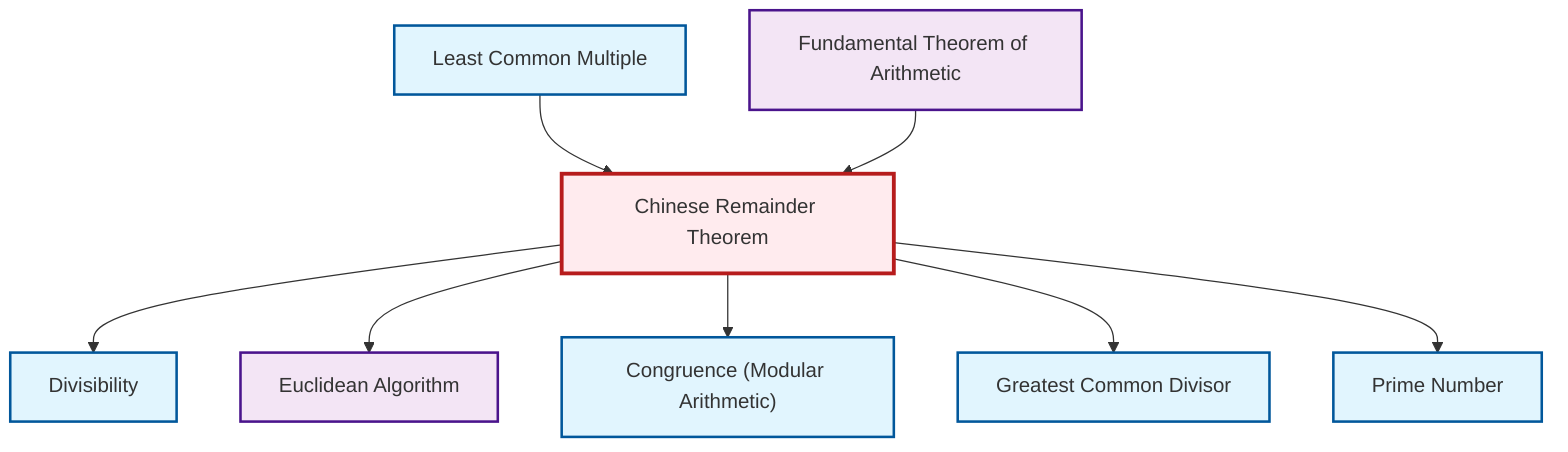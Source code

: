 graph TD
    classDef definition fill:#e1f5fe,stroke:#01579b,stroke-width:2px
    classDef theorem fill:#f3e5f5,stroke:#4a148c,stroke-width:2px
    classDef axiom fill:#fff3e0,stroke:#e65100,stroke-width:2px
    classDef example fill:#e8f5e9,stroke:#1b5e20,stroke-width:2px
    classDef current fill:#ffebee,stroke:#b71c1c,stroke-width:3px
    def-lcm["Least Common Multiple"]:::definition
    def-gcd["Greatest Common Divisor"]:::definition
    thm-fundamental-arithmetic["Fundamental Theorem of Arithmetic"]:::theorem
    def-divisibility["Divisibility"]:::definition
    def-congruence["Congruence (Modular Arithmetic)"]:::definition
    thm-euclidean-algorithm["Euclidean Algorithm"]:::theorem
    thm-chinese-remainder["Chinese Remainder Theorem"]:::theorem
    def-prime["Prime Number"]:::definition
    def-lcm --> thm-chinese-remainder
    thm-chinese-remainder --> def-divisibility
    thm-chinese-remainder --> thm-euclidean-algorithm
    thm-chinese-remainder --> def-congruence
    thm-chinese-remainder --> def-gcd
    thm-fundamental-arithmetic --> thm-chinese-remainder
    thm-chinese-remainder --> def-prime
    class thm-chinese-remainder current